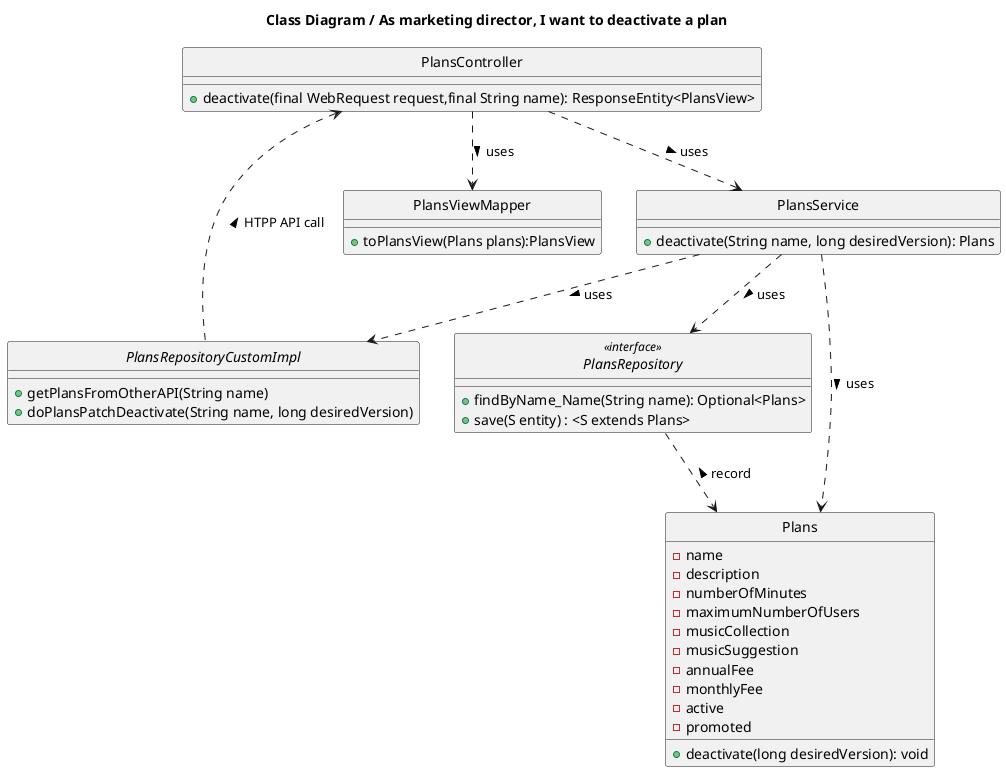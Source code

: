 @startuml
'https://plantuml.com/class-diagram
hide circle
class PlansRepository <<interface>>

title Class Diagram / As marketing director, I want to deactivate a plan

class Plans{
    -name
    - description
    - numberOfMinutes
    -maximumNumberOfUsers
    -musicCollection
     -musicSuggestion
     -annualFee
     -monthlyFee
     -active
     -promoted
     +deactivate(long desiredVersion): void
}
class PlansViewMapper{
    +toPlansView(Plans plans):PlansView
}
class PlansController{
    +deactivate(final WebRequest request,final String name): ResponseEntity<PlansView>
   }
class PlansService{
 +deactivate(String name, long desiredVersion): Plans

}
interface PlansRepository
{
+findByName_Name(String name): Optional<Plans>
+save(S entity) : <S extends Plans>
}
interface PlansRepositoryCustomImpl
{
+ getPlansFromOtherAPI(String name)
+ doPlansPatchDeactivate(String name, long desiredVersion)
}

PlansController ..> PlansService: uses >
PlansService ..> PlansRepository: uses >
PlansService ..> PlansRepositoryCustomImpl: uses >
PlansRepository ..> Plans: < record
PlansRepositoryCustomImpl ..left>PlansController: HTPP API call >
PlansService ..> Plans: uses >
PlansController ..>PlansViewMapper: uses >
@enduml
